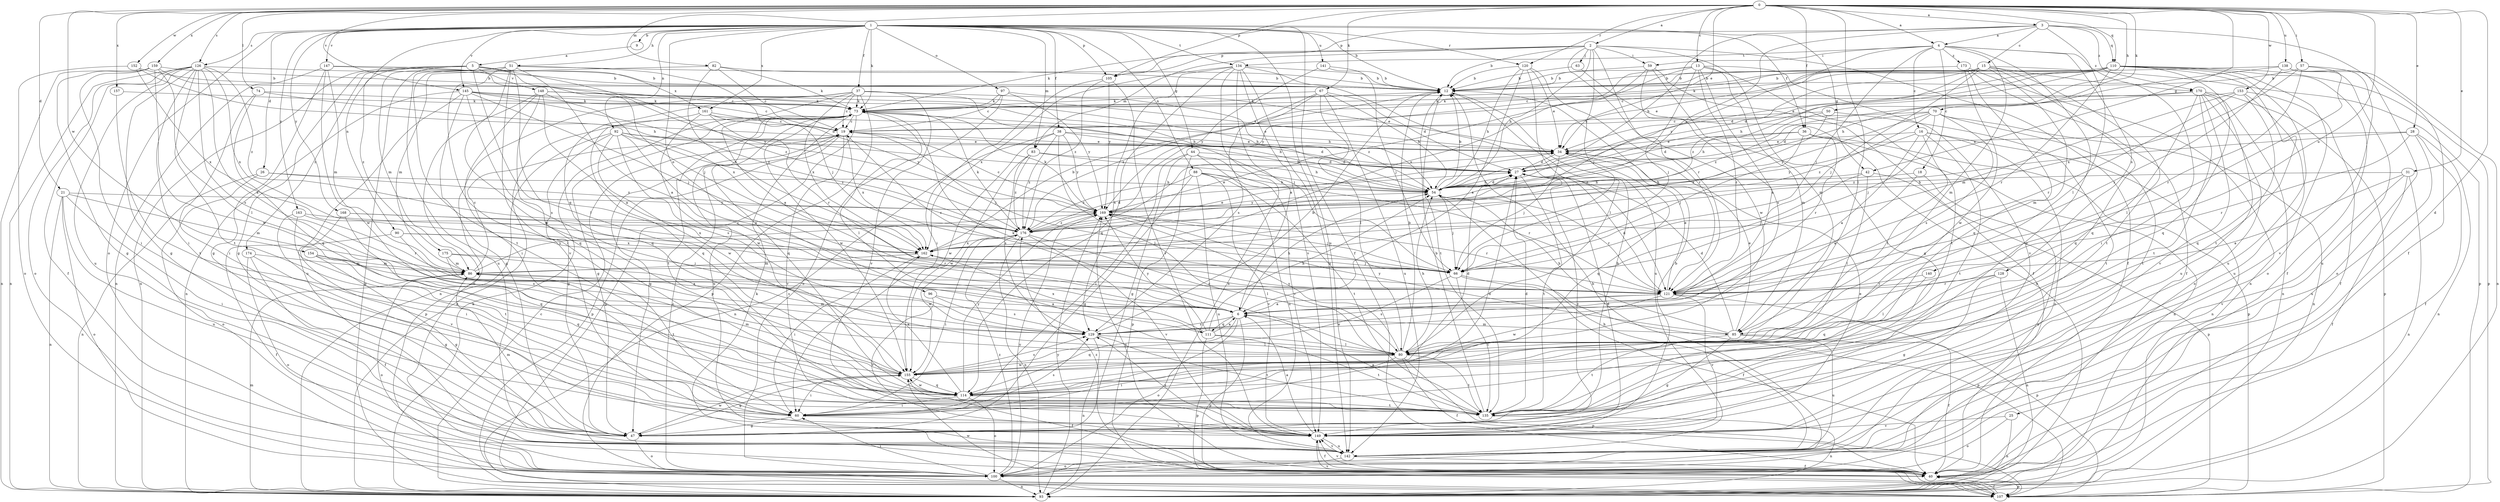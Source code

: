 strict digraph  {
0;
1;
2;
3;
4;
5;
6;
9;
12;
13;
15;
16;
18;
19;
21;
25;
26;
27;
28;
31;
34;
36;
37;
38;
40;
42;
44;
47;
50;
51;
54;
57;
59;
60;
63;
66;
67;
70;
73;
74;
80;
82;
83;
85;
86;
88;
90;
92;
93;
96;
97;
100;
105;
107;
110;
111;
114;
120;
121;
126;
128;
129;
134;
135;
138;
140;
141;
142;
145;
147;
148;
149;
152;
153;
154;
155;
157;
159;
161;
162;
163;
168;
169;
170;
173;
174;
175;
176;
0 -> 2  [label=a];
0 -> 3  [label=a];
0 -> 4  [label=a];
0 -> 13  [label=c];
0 -> 21  [label=d];
0 -> 25  [label=d];
0 -> 28  [label=e];
0 -> 31  [label=e];
0 -> 34  [label=e];
0 -> 36  [label=f];
0 -> 42  [label=g];
0 -> 50  [label=h];
0 -> 57  [label=i];
0 -> 67  [label=k];
0 -> 70  [label=k];
0 -> 74  [label=l];
0 -> 80  [label=l];
0 -> 82  [label=m];
0 -> 105  [label=p];
0 -> 110  [label=q];
0 -> 120  [label=r];
0 -> 126  [label=s];
0 -> 138  [label=u];
0 -> 140  [label=u];
0 -> 145  [label=v];
0 -> 152  [label=w];
0 -> 153  [label=w];
0 -> 154  [label=w];
0 -> 157  [label=x];
0 -> 159  [label=x];
1 -> 9  [label=b];
1 -> 12  [label=b];
1 -> 26  [label=d];
1 -> 36  [label=f];
1 -> 37  [label=f];
1 -> 38  [label=f];
1 -> 40  [label=f];
1 -> 42  [label=g];
1 -> 44  [label=g];
1 -> 51  [label=h];
1 -> 73  [label=k];
1 -> 83  [label=m];
1 -> 88  [label=n];
1 -> 90  [label=n];
1 -> 92  [label=n];
1 -> 96  [label=o];
1 -> 97  [label=o];
1 -> 100  [label=o];
1 -> 105  [label=p];
1 -> 120  [label=r];
1 -> 126  [label=s];
1 -> 134  [label=t];
1 -> 141  [label=u];
1 -> 142  [label=u];
1 -> 145  [label=v];
1 -> 147  [label=v];
1 -> 161  [label=x];
1 -> 163  [label=y];
1 -> 168  [label=y];
2 -> 12  [label=b];
2 -> 40  [label=f];
2 -> 54  [label=h];
2 -> 59  [label=i];
2 -> 63  [label=j];
2 -> 66  [label=j];
2 -> 73  [label=k];
2 -> 83  [label=m];
2 -> 85  [label=m];
2 -> 105  [label=p];
2 -> 121  [label=r];
2 -> 155  [label=w];
3 -> 4  [label=a];
3 -> 15  [label=c];
3 -> 40  [label=f];
3 -> 54  [label=h];
3 -> 80  [label=l];
3 -> 105  [label=p];
3 -> 110  [label=q];
3 -> 169  [label=y];
3 -> 170  [label=z];
4 -> 16  [label=c];
4 -> 18  [label=c];
4 -> 47  [label=g];
4 -> 59  [label=i];
4 -> 66  [label=j];
4 -> 85  [label=m];
4 -> 128  [label=s];
4 -> 134  [label=t];
4 -> 169  [label=y];
4 -> 170  [label=z];
4 -> 173  [label=z];
5 -> 47  [label=g];
5 -> 66  [label=j];
5 -> 93  [label=n];
5 -> 107  [label=p];
5 -> 111  [label=q];
5 -> 148  [label=v];
5 -> 161  [label=x];
5 -> 174  [label=z];
5 -> 175  [label=z];
5 -> 176  [label=z];
6 -> 54  [label=h];
6 -> 85  [label=m];
6 -> 100  [label=o];
6 -> 107  [label=p];
6 -> 111  [label=q];
6 -> 114  [label=q];
6 -> 129  [label=s];
9 -> 5  [label=a];
12 -> 73  [label=k];
12 -> 135  [label=t];
12 -> 142  [label=u];
13 -> 6  [label=a];
13 -> 12  [label=b];
13 -> 66  [label=j];
13 -> 85  [label=m];
13 -> 121  [label=r];
13 -> 135  [label=t];
13 -> 149  [label=v];
13 -> 169  [label=y];
13 -> 176  [label=z];
15 -> 12  [label=b];
15 -> 19  [label=c];
15 -> 27  [label=d];
15 -> 34  [label=e];
15 -> 60  [label=i];
15 -> 66  [label=j];
15 -> 85  [label=m];
15 -> 107  [label=p];
15 -> 114  [label=q];
15 -> 135  [label=t];
15 -> 176  [label=z];
16 -> 6  [label=a];
16 -> 34  [label=e];
16 -> 80  [label=l];
16 -> 93  [label=n];
16 -> 100  [label=o];
16 -> 135  [label=t];
16 -> 169  [label=y];
18 -> 6  [label=a];
18 -> 54  [label=h];
18 -> 100  [label=o];
19 -> 34  [label=e];
19 -> 47  [label=g];
19 -> 66  [label=j];
19 -> 107  [label=p];
19 -> 149  [label=v];
19 -> 162  [label=x];
21 -> 60  [label=i];
21 -> 86  [label=m];
21 -> 93  [label=n];
21 -> 100  [label=o];
21 -> 142  [label=u];
21 -> 169  [label=y];
25 -> 93  [label=n];
25 -> 100  [label=o];
25 -> 149  [label=v];
26 -> 54  [label=h];
26 -> 93  [label=n];
26 -> 100  [label=o];
26 -> 169  [label=y];
27 -> 54  [label=h];
27 -> 135  [label=t];
27 -> 149  [label=v];
28 -> 34  [label=e];
28 -> 40  [label=f];
28 -> 93  [label=n];
28 -> 121  [label=r];
28 -> 142  [label=u];
28 -> 176  [label=z];
31 -> 6  [label=a];
31 -> 40  [label=f];
31 -> 54  [label=h];
31 -> 93  [label=n];
31 -> 149  [label=v];
34 -> 27  [label=d];
34 -> 66  [label=j];
34 -> 114  [label=q];
36 -> 27  [label=d];
36 -> 34  [label=e];
36 -> 66  [label=j];
36 -> 93  [label=n];
36 -> 107  [label=p];
36 -> 121  [label=r];
37 -> 6  [label=a];
37 -> 19  [label=c];
37 -> 54  [label=h];
37 -> 66  [label=j];
37 -> 73  [label=k];
37 -> 93  [label=n];
37 -> 107  [label=p];
37 -> 114  [label=q];
37 -> 149  [label=v];
37 -> 162  [label=x];
38 -> 34  [label=e];
38 -> 54  [label=h];
38 -> 80  [label=l];
38 -> 93  [label=n];
38 -> 155  [label=w];
38 -> 169  [label=y];
38 -> 176  [label=z];
40 -> 73  [label=k];
40 -> 107  [label=p];
40 -> 149  [label=v];
40 -> 169  [label=y];
40 -> 176  [label=z];
42 -> 54  [label=h];
42 -> 66  [label=j];
42 -> 80  [label=l];
42 -> 107  [label=p];
44 -> 27  [label=d];
44 -> 47  [label=g];
44 -> 60  [label=i];
44 -> 107  [label=p];
44 -> 142  [label=u];
44 -> 149  [label=v];
47 -> 12  [label=b];
47 -> 86  [label=m];
47 -> 100  [label=o];
47 -> 155  [label=w];
50 -> 19  [label=c];
50 -> 54  [label=h];
50 -> 135  [label=t];
50 -> 162  [label=x];
51 -> 6  [label=a];
51 -> 12  [label=b];
51 -> 60  [label=i];
51 -> 66  [label=j];
51 -> 80  [label=l];
51 -> 86  [label=m];
51 -> 135  [label=t];
51 -> 142  [label=u];
51 -> 149  [label=v];
51 -> 155  [label=w];
54 -> 12  [label=b];
54 -> 27  [label=d];
54 -> 66  [label=j];
54 -> 121  [label=r];
54 -> 169  [label=y];
57 -> 12  [label=b];
57 -> 80  [label=l];
57 -> 121  [label=r];
57 -> 149  [label=v];
57 -> 162  [label=x];
59 -> 12  [label=b];
59 -> 40  [label=f];
59 -> 47  [label=g];
59 -> 129  [label=s];
59 -> 162  [label=x];
60 -> 27  [label=d];
60 -> 47  [label=g];
60 -> 129  [label=s];
60 -> 149  [label=v];
63 -> 12  [label=b];
63 -> 93  [label=n];
66 -> 40  [label=f];
66 -> 107  [label=p];
66 -> 135  [label=t];
66 -> 155  [label=w];
67 -> 27  [label=d];
67 -> 54  [label=h];
67 -> 73  [label=k];
67 -> 80  [label=l];
67 -> 129  [label=s];
67 -> 142  [label=u];
67 -> 176  [label=z];
70 -> 19  [label=c];
70 -> 27  [label=d];
70 -> 66  [label=j];
70 -> 93  [label=n];
70 -> 129  [label=s];
70 -> 135  [label=t];
70 -> 169  [label=y];
70 -> 176  [label=z];
73 -> 19  [label=c];
73 -> 34  [label=e];
73 -> 47  [label=g];
73 -> 80  [label=l];
73 -> 93  [label=n];
73 -> 107  [label=p];
73 -> 114  [label=q];
73 -> 135  [label=t];
73 -> 142  [label=u];
73 -> 155  [label=w];
74 -> 27  [label=d];
74 -> 60  [label=i];
74 -> 73  [label=k];
74 -> 114  [label=q];
80 -> 12  [label=b];
80 -> 40  [label=f];
80 -> 54  [label=h];
80 -> 60  [label=i];
80 -> 73  [label=k];
80 -> 107  [label=p];
80 -> 135  [label=t];
80 -> 155  [label=w];
80 -> 169  [label=y];
82 -> 12  [label=b];
82 -> 19  [label=c];
82 -> 73  [label=k];
82 -> 86  [label=m];
82 -> 162  [label=x];
83 -> 27  [label=d];
83 -> 54  [label=h];
83 -> 129  [label=s];
83 -> 155  [label=w];
83 -> 176  [label=z];
85 -> 27  [label=d];
85 -> 34  [label=e];
85 -> 40  [label=f];
85 -> 47  [label=g];
85 -> 54  [label=h];
85 -> 135  [label=t];
85 -> 142  [label=u];
85 -> 169  [label=y];
86 -> 19  [label=c];
86 -> 100  [label=o];
86 -> 121  [label=r];
86 -> 169  [label=y];
88 -> 47  [label=g];
88 -> 54  [label=h];
88 -> 121  [label=r];
88 -> 135  [label=t];
88 -> 142  [label=u];
88 -> 149  [label=v];
88 -> 176  [label=z];
90 -> 40  [label=f];
90 -> 121  [label=r];
90 -> 129  [label=s];
90 -> 162  [label=x];
92 -> 6  [label=a];
92 -> 27  [label=d];
92 -> 34  [label=e];
92 -> 47  [label=g];
92 -> 107  [label=p];
92 -> 129  [label=s];
92 -> 155  [label=w];
92 -> 176  [label=z];
93 -> 19  [label=c];
93 -> 73  [label=k];
93 -> 86  [label=m];
93 -> 169  [label=y];
96 -> 6  [label=a];
96 -> 129  [label=s];
96 -> 149  [label=v];
97 -> 19  [label=c];
97 -> 34  [label=e];
97 -> 73  [label=k];
97 -> 100  [label=o];
97 -> 169  [label=y];
100 -> 12  [label=b];
100 -> 19  [label=c];
100 -> 60  [label=i];
100 -> 93  [label=n];
100 -> 169  [label=y];
100 -> 176  [label=z];
105 -> 60  [label=i];
105 -> 149  [label=v];
105 -> 169  [label=y];
105 -> 176  [label=z];
107 -> 40  [label=f];
107 -> 149  [label=v];
107 -> 155  [label=w];
110 -> 12  [label=b];
110 -> 19  [label=c];
110 -> 27  [label=d];
110 -> 34  [label=e];
110 -> 40  [label=f];
110 -> 54  [label=h];
110 -> 73  [label=k];
110 -> 100  [label=o];
110 -> 107  [label=p];
110 -> 114  [label=q];
110 -> 121  [label=r];
110 -> 135  [label=t];
110 -> 142  [label=u];
111 -> 6  [label=a];
111 -> 54  [label=h];
111 -> 80  [label=l];
111 -> 86  [label=m];
111 -> 107  [label=p];
111 -> 135  [label=t];
111 -> 162  [label=x];
111 -> 169  [label=y];
114 -> 60  [label=i];
114 -> 100  [label=o];
114 -> 135  [label=t];
114 -> 155  [label=w];
114 -> 162  [label=x];
114 -> 169  [label=y];
120 -> 6  [label=a];
120 -> 12  [label=b];
120 -> 34  [label=e];
120 -> 54  [label=h];
120 -> 80  [label=l];
120 -> 121  [label=r];
121 -> 6  [label=a];
121 -> 19  [label=c];
121 -> 27  [label=d];
121 -> 34  [label=e];
121 -> 107  [label=p];
121 -> 129  [label=s];
121 -> 149  [label=v];
121 -> 155  [label=w];
126 -> 6  [label=a];
126 -> 12  [label=b];
126 -> 40  [label=f];
126 -> 47  [label=g];
126 -> 60  [label=i];
126 -> 93  [label=n];
126 -> 100  [label=o];
126 -> 129  [label=s];
126 -> 135  [label=t];
126 -> 142  [label=u];
126 -> 162  [label=x];
126 -> 176  [label=z];
128 -> 47  [label=g];
128 -> 93  [label=n];
128 -> 114  [label=q];
128 -> 121  [label=r];
129 -> 12  [label=b];
129 -> 80  [label=l];
129 -> 93  [label=n];
129 -> 135  [label=t];
134 -> 6  [label=a];
134 -> 12  [label=b];
134 -> 93  [label=n];
134 -> 114  [label=q];
134 -> 121  [label=r];
134 -> 129  [label=s];
134 -> 142  [label=u];
134 -> 149  [label=v];
134 -> 162  [label=x];
135 -> 6  [label=a];
135 -> 12  [label=b];
135 -> 27  [label=d];
135 -> 93  [label=n];
138 -> 12  [label=b];
138 -> 54  [label=h];
138 -> 93  [label=n];
138 -> 100  [label=o];
138 -> 121  [label=r];
138 -> 142  [label=u];
140 -> 80  [label=l];
140 -> 121  [label=r];
141 -> 12  [label=b];
141 -> 66  [label=j];
141 -> 169  [label=y];
142 -> 40  [label=f];
142 -> 54  [label=h];
142 -> 100  [label=o];
142 -> 149  [label=v];
145 -> 19  [label=c];
145 -> 47  [label=g];
145 -> 54  [label=h];
145 -> 66  [label=j];
145 -> 73  [label=k];
145 -> 93  [label=n];
145 -> 129  [label=s];
145 -> 142  [label=u];
145 -> 176  [label=z];
147 -> 12  [label=b];
147 -> 47  [label=g];
147 -> 86  [label=m];
147 -> 93  [label=n];
147 -> 155  [label=w];
147 -> 169  [label=y];
148 -> 6  [label=a];
148 -> 34  [label=e];
148 -> 54  [label=h];
148 -> 60  [label=i];
148 -> 73  [label=k];
148 -> 100  [label=o];
148 -> 114  [label=q];
148 -> 162  [label=x];
149 -> 6  [label=a];
149 -> 12  [label=b];
149 -> 27  [label=d];
149 -> 34  [label=e];
149 -> 40  [label=f];
149 -> 129  [label=s];
149 -> 142  [label=u];
152 -> 12  [label=b];
152 -> 54  [label=h];
152 -> 100  [label=o];
152 -> 162  [label=x];
153 -> 40  [label=f];
153 -> 73  [label=k];
153 -> 86  [label=m];
153 -> 114  [label=q];
153 -> 121  [label=r];
153 -> 142  [label=u];
154 -> 6  [label=a];
154 -> 47  [label=g];
154 -> 86  [label=m];
154 -> 114  [label=q];
155 -> 27  [label=d];
155 -> 40  [label=f];
155 -> 47  [label=g];
155 -> 60  [label=i];
155 -> 86  [label=m];
155 -> 114  [label=q];
155 -> 129  [label=s];
157 -> 73  [label=k];
157 -> 135  [label=t];
159 -> 12  [label=b];
159 -> 19  [label=c];
159 -> 47  [label=g];
159 -> 60  [label=i];
159 -> 80  [label=l];
159 -> 93  [label=n];
159 -> 155  [label=w];
161 -> 19  [label=c];
161 -> 54  [label=h];
161 -> 114  [label=q];
161 -> 121  [label=r];
161 -> 155  [label=w];
161 -> 169  [label=y];
162 -> 12  [label=b];
162 -> 34  [label=e];
162 -> 60  [label=i];
162 -> 66  [label=j];
162 -> 86  [label=m];
163 -> 60  [label=i];
163 -> 121  [label=r];
163 -> 135  [label=t];
163 -> 176  [label=z];
168 -> 114  [label=q];
168 -> 149  [label=v];
168 -> 162  [label=x];
168 -> 176  [label=z];
169 -> 19  [label=c];
169 -> 34  [label=e];
169 -> 66  [label=j];
169 -> 73  [label=k];
169 -> 121  [label=r];
169 -> 176  [label=z];
170 -> 73  [label=k];
170 -> 93  [label=n];
170 -> 100  [label=o];
170 -> 107  [label=p];
170 -> 114  [label=q];
170 -> 135  [label=t];
170 -> 142  [label=u];
170 -> 149  [label=v];
170 -> 176  [label=z];
173 -> 12  [label=b];
173 -> 40  [label=f];
173 -> 93  [label=n];
173 -> 114  [label=q];
173 -> 155  [label=w];
174 -> 40  [label=f];
174 -> 47  [label=g];
174 -> 86  [label=m];
174 -> 100  [label=o];
175 -> 66  [label=j];
175 -> 86  [label=m];
175 -> 129  [label=s];
175 -> 135  [label=t];
176 -> 27  [label=d];
176 -> 60  [label=i];
176 -> 73  [label=k];
176 -> 80  [label=l];
176 -> 93  [label=n];
176 -> 149  [label=v];
176 -> 155  [label=w];
176 -> 162  [label=x];
}

